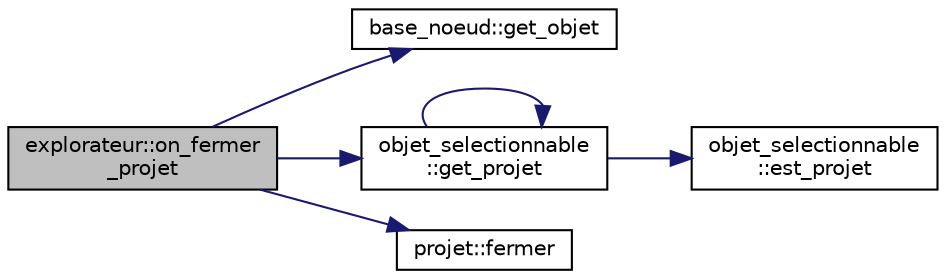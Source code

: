 digraph "explorateur::on_fermer_projet"
{
  edge [fontname="Helvetica",fontsize="10",labelfontname="Helvetica",labelfontsize="10"];
  node [fontname="Helvetica",fontsize="10",shape=record];
  rankdir="LR";
  Node1000 [label="explorateur::on_fermer\l_projet",height=0.2,width=0.4,color="black", fillcolor="grey75", style="filled", fontcolor="black"];
  Node1000 -> Node1001 [color="midnightblue",fontsize="10",style="solid",fontname="Helvetica"];
  Node1001 [label="base_noeud::get_objet",height=0.2,width=0.4,color="black", fillcolor="white", style="filled",URL="$classbase__noeud.html#a762c999077b247ebf1d8c6dd83313ffd"];
  Node1000 -> Node1002 [color="midnightblue",fontsize="10",style="solid",fontname="Helvetica"];
  Node1002 [label="objet_selectionnable\l::get_projet",height=0.2,width=0.4,color="black", fillcolor="white", style="filled",URL="$classobjet__selectionnable.html#ab48a75e720955aebe27f720dfaa5e78e"];
  Node1002 -> Node1003 [color="midnightblue",fontsize="10",style="solid",fontname="Helvetica"];
  Node1003 [label="objet_selectionnable\l::est_projet",height=0.2,width=0.4,color="black", fillcolor="white", style="filled",URL="$classobjet__selectionnable.html#a49ea1a29523e46f099896477a2b43eaa"];
  Node1002 -> Node1002 [color="midnightblue",fontsize="10",style="solid",fontname="Helvetica"];
  Node1000 -> Node1004 [color="midnightblue",fontsize="10",style="solid",fontname="Helvetica"];
  Node1004 [label="projet::fermer",height=0.2,width=0.4,color="black", fillcolor="white", style="filled",URL="$classprojet.html#adbb06eb069730cd0c973881af783b967"];
}
